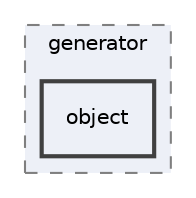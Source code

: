 digraph "object"
{
 // INTERACTIVE_SVG=YES
 // LATEX_PDF_SIZE
  edge [fontname="Helvetica",fontsize="10",labelfontname="Helvetica",labelfontsize="10"];
  node [fontname="Helvetica",fontsize="10",shape=record];
  compound=true
  subgraph clusterdir_c426e9fa54404a114a1c1905b4993a85 {
    graph [ bgcolor="#edf0f7", pencolor="grey50", style="filled,dashed,", label="generator", fontname="Helvetica", fontsize="10", URL="dir_c426e9fa54404a114a1c1905b4993a85.html"]
  dir_1cf92b359de1b1c1904802a820d0eb8c [shape=box, label="object", style="filled,bold,", fillcolor="#edf0f7", color="grey25", URL="dir_1cf92b359de1b1c1904802a820d0eb8c.html"];
  }
}
